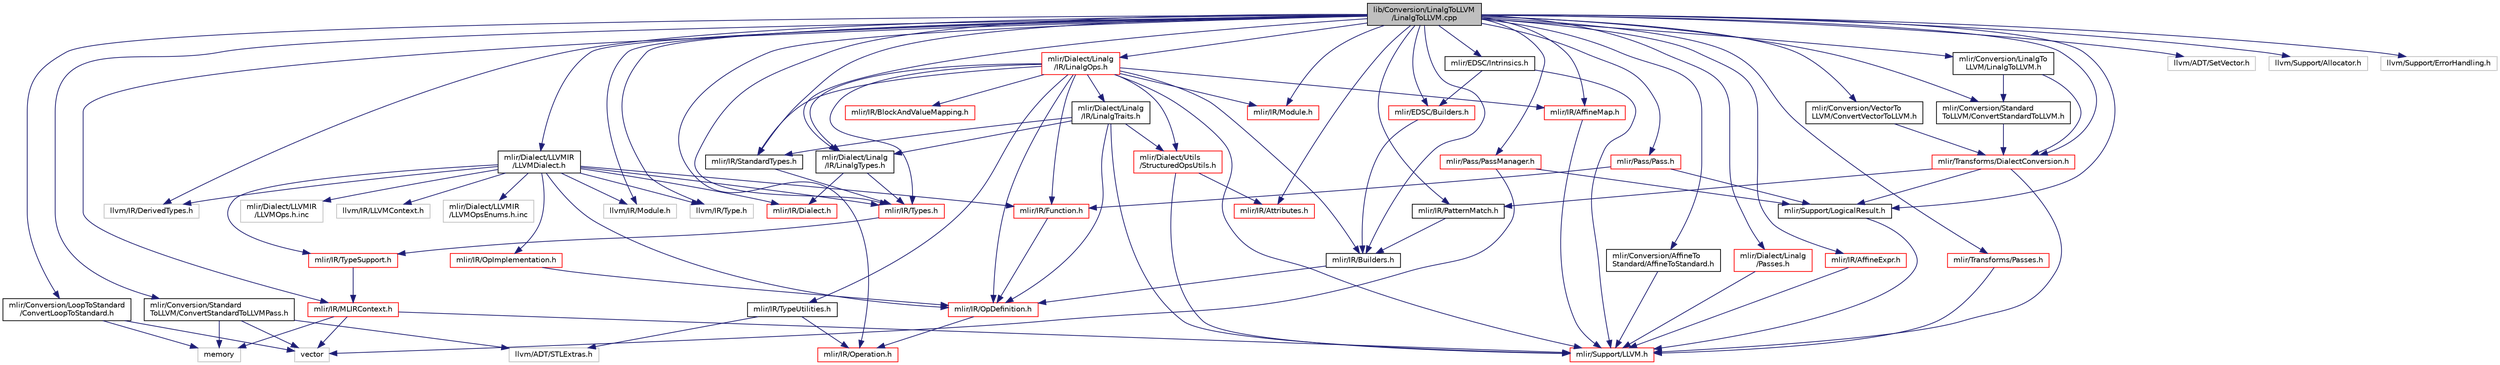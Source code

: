 digraph "lib/Conversion/LinalgToLLVM/LinalgToLLVM.cpp"
{
  bgcolor="transparent";
  edge [fontname="Helvetica",fontsize="10",labelfontname="Helvetica",labelfontsize="10"];
  node [fontname="Helvetica",fontsize="10",shape=record];
  Node0 [label="lib/Conversion/LinalgToLLVM\l/LinalgToLLVM.cpp",height=0.2,width=0.4,color="black", fillcolor="grey75", style="filled", fontcolor="black"];
  Node0 -> Node1 [color="midnightblue",fontsize="10",style="solid",fontname="Helvetica"];
  Node1 [label="mlir/Conversion/LinalgTo\lLLVM/LinalgToLLVM.h",height=0.2,width=0.4,color="black",URL="$LinalgToLLVM_8h.html"];
  Node1 -> Node2 [color="midnightblue",fontsize="10",style="solid",fontname="Helvetica"];
  Node2 [label="mlir/Conversion/Standard\lToLLVM/ConvertStandardToLLVM.h",height=0.2,width=0.4,color="black",URL="$ConvertStandardToLLVM_8h.html"];
  Node2 -> Node3 [color="midnightblue",fontsize="10",style="solid",fontname="Helvetica"];
  Node3 [label="mlir/Transforms/DialectConversion.h",height=0.2,width=0.4,color="red",URL="$DialectConversion_8h.html"];
  Node3 -> Node4 [color="midnightblue",fontsize="10",style="solid",fontname="Helvetica"];
  Node4 [label="mlir/IR/PatternMatch.h",height=0.2,width=0.4,color="black",URL="$PatternMatch_8h.html"];
  Node4 -> Node5 [color="midnightblue",fontsize="10",style="solid",fontname="Helvetica"];
  Node5 [label="mlir/IR/Builders.h",height=0.2,width=0.4,color="black",URL="$IR_2Builders_8h.html"];
  Node5 -> Node6 [color="midnightblue",fontsize="10",style="solid",fontname="Helvetica"];
  Node6 [label="mlir/IR/OpDefinition.h",height=0.2,width=0.4,color="red",URL="$OpDefinition_8h.html"];
  Node6 -> Node7 [color="midnightblue",fontsize="10",style="solid",fontname="Helvetica"];
  Node7 [label="mlir/IR/Operation.h",height=0.2,width=0.4,color="red",URL="$Operation_8h.html"];
  Node3 -> Node14 [color="midnightblue",fontsize="10",style="solid",fontname="Helvetica"];
  Node14 [label="mlir/Support/LLVM.h",height=0.2,width=0.4,color="red",URL="$LLVM_8h.html"];
  Node3 -> Node21 [color="midnightblue",fontsize="10",style="solid",fontname="Helvetica"];
  Node21 [label="mlir/Support/LogicalResult.h",height=0.2,width=0.4,color="black",URL="$LogicalResult_8h.html"];
  Node21 -> Node14 [color="midnightblue",fontsize="10",style="solid",fontname="Helvetica"];
  Node1 -> Node3 [color="midnightblue",fontsize="10",style="solid",fontname="Helvetica"];
  Node0 -> Node53 [color="midnightblue",fontsize="10",style="solid",fontname="Helvetica"];
  Node53 [label="mlir/Conversion/AffineTo\lStandard/AffineToStandard.h",height=0.2,width=0.4,color="black",URL="$AffineToStandard_8h.html"];
  Node53 -> Node14 [color="midnightblue",fontsize="10",style="solid",fontname="Helvetica"];
  Node0 -> Node54 [color="midnightblue",fontsize="10",style="solid",fontname="Helvetica"];
  Node54 [label="mlir/Conversion/LoopToStandard\l/ConvertLoopToStandard.h",height=0.2,width=0.4,color="black",URL="$ConvertLoopToStandard_8h.html"];
  Node54 -> Node18 [color="midnightblue",fontsize="10",style="solid",fontname="Helvetica"];
  Node18 [label="memory",height=0.2,width=0.4,color="grey75"];
  Node54 -> Node19 [color="midnightblue",fontsize="10",style="solid",fontname="Helvetica"];
  Node19 [label="vector",height=0.2,width=0.4,color="grey75"];
  Node0 -> Node2 [color="midnightblue",fontsize="10",style="solid",fontname="Helvetica"];
  Node0 -> Node55 [color="midnightblue",fontsize="10",style="solid",fontname="Helvetica"];
  Node55 [label="mlir/Conversion/Standard\lToLLVM/ConvertStandardToLLVMPass.h",height=0.2,width=0.4,color="black",URL="$ConvertStandardToLLVMPass_8h.html"];
  Node55 -> Node23 [color="midnightblue",fontsize="10",style="solid",fontname="Helvetica"];
  Node23 [label="llvm/ADT/STLExtras.h",height=0.2,width=0.4,color="grey75"];
  Node55 -> Node18 [color="midnightblue",fontsize="10",style="solid",fontname="Helvetica"];
  Node55 -> Node19 [color="midnightblue",fontsize="10",style="solid",fontname="Helvetica"];
  Node0 -> Node56 [color="midnightblue",fontsize="10",style="solid",fontname="Helvetica"];
  Node56 [label="mlir/Conversion/VectorTo\lLLVM/ConvertVectorToLLVM.h",height=0.2,width=0.4,color="black",URL="$ConvertVectorToLLVM_8h.html"];
  Node56 -> Node3 [color="midnightblue",fontsize="10",style="solid",fontname="Helvetica"];
  Node0 -> Node57 [color="midnightblue",fontsize="10",style="solid",fontname="Helvetica"];
  Node57 [label="mlir/Dialect/LLVMIR\l/LLVMDialect.h",height=0.2,width=0.4,color="black",URL="$LLVMDialect_8h.html"];
  Node57 -> Node58 [color="midnightblue",fontsize="10",style="solid",fontname="Helvetica"];
  Node58 [label="mlir/IR/Dialect.h",height=0.2,width=0.4,color="red",URL="$IR_2Dialect_8h.html"];
  Node57 -> Node59 [color="midnightblue",fontsize="10",style="solid",fontname="Helvetica"];
  Node59 [label="mlir/IR/Function.h",height=0.2,width=0.4,color="red",URL="$Function_8h.html"];
  Node59 -> Node6 [color="midnightblue",fontsize="10",style="solid",fontname="Helvetica"];
  Node57 -> Node6 [color="midnightblue",fontsize="10",style="solid",fontname="Helvetica"];
  Node57 -> Node65 [color="midnightblue",fontsize="10",style="solid",fontname="Helvetica"];
  Node65 [label="mlir/IR/OpImplementation.h",height=0.2,width=0.4,color="red",URL="$OpImplementation_8h.html"];
  Node65 -> Node6 [color="midnightblue",fontsize="10",style="solid",fontname="Helvetica"];
  Node57 -> Node12 [color="midnightblue",fontsize="10",style="solid",fontname="Helvetica"];
  Node12 [label="mlir/IR/TypeSupport.h",height=0.2,width=0.4,color="red",URL="$TypeSupport_8h.html"];
  Node12 -> Node13 [color="midnightblue",fontsize="10",style="solid",fontname="Helvetica"];
  Node13 [label="mlir/IR/MLIRContext.h",height=0.2,width=0.4,color="red",URL="$MLIRContext_8h.html"];
  Node13 -> Node14 [color="midnightblue",fontsize="10",style="solid",fontname="Helvetica"];
  Node13 -> Node18 [color="midnightblue",fontsize="10",style="solid",fontname="Helvetica"];
  Node13 -> Node19 [color="midnightblue",fontsize="10",style="solid",fontname="Helvetica"];
  Node57 -> Node11 [color="midnightblue",fontsize="10",style="solid",fontname="Helvetica"];
  Node11 [label="mlir/IR/Types.h",height=0.2,width=0.4,color="red",URL="$Types_8h.html"];
  Node11 -> Node12 [color="midnightblue",fontsize="10",style="solid",fontname="Helvetica"];
  Node57 -> Node70 [color="midnightblue",fontsize="10",style="solid",fontname="Helvetica"];
  Node70 [label="llvm/IR/DerivedTypes.h",height=0.2,width=0.4,color="grey75"];
  Node57 -> Node71 [color="midnightblue",fontsize="10",style="solid",fontname="Helvetica"];
  Node71 [label="llvm/IR/LLVMContext.h",height=0.2,width=0.4,color="grey75"];
  Node57 -> Node72 [color="midnightblue",fontsize="10",style="solid",fontname="Helvetica"];
  Node72 [label="llvm/IR/Module.h",height=0.2,width=0.4,color="grey75"];
  Node57 -> Node73 [color="midnightblue",fontsize="10",style="solid",fontname="Helvetica"];
  Node73 [label="llvm/IR/Type.h",height=0.2,width=0.4,color="grey75"];
  Node57 -> Node74 [color="midnightblue",fontsize="10",style="solid",fontname="Helvetica"];
  Node74 [label="mlir/Dialect/LLVMIR\l/LLVMOpsEnums.h.inc",height=0.2,width=0.4,color="grey75"];
  Node57 -> Node75 [color="midnightblue",fontsize="10",style="solid",fontname="Helvetica"];
  Node75 [label="mlir/Dialect/LLVMIR\l/LLVMOps.h.inc",height=0.2,width=0.4,color="grey75"];
  Node0 -> Node76 [color="midnightblue",fontsize="10",style="solid",fontname="Helvetica"];
  Node76 [label="mlir/Dialect/Linalg\l/IR/LinalgOps.h",height=0.2,width=0.4,color="red",URL="$LinalgOps_8h.html"];
  Node76 -> Node77 [color="midnightblue",fontsize="10",style="solid",fontname="Helvetica"];
  Node77 [label="mlir/Dialect/Linalg\l/IR/LinalgTraits.h",height=0.2,width=0.4,color="black",URL="$LinalgTraits_8h.html"];
  Node77 -> Node78 [color="midnightblue",fontsize="10",style="solid",fontname="Helvetica"];
  Node78 [label="mlir/Dialect/Linalg\l/IR/LinalgTypes.h",height=0.2,width=0.4,color="black",URL="$LinalgTypes_8h.html"];
  Node78 -> Node58 [color="midnightblue",fontsize="10",style="solid",fontname="Helvetica"];
  Node78 -> Node11 [color="midnightblue",fontsize="10",style="solid",fontname="Helvetica"];
  Node77 -> Node79 [color="midnightblue",fontsize="10",style="solid",fontname="Helvetica"];
  Node79 [label="mlir/Dialect/Utils\l/StructuredOpsUtils.h",height=0.2,width=0.4,color="red",URL="$StructuredOpsUtils_8h.html"];
  Node79 -> Node33 [color="midnightblue",fontsize="10",style="solid",fontname="Helvetica"];
  Node33 [label="mlir/IR/Attributes.h",height=0.2,width=0.4,color="red",URL="$Attributes_8h.html"];
  Node79 -> Node14 [color="midnightblue",fontsize="10",style="solid",fontname="Helvetica"];
  Node77 -> Node6 [color="midnightblue",fontsize="10",style="solid",fontname="Helvetica"];
  Node77 -> Node80 [color="midnightblue",fontsize="10",style="solid",fontname="Helvetica"];
  Node80 [label="mlir/IR/StandardTypes.h",height=0.2,width=0.4,color="black",URL="$StandardTypes_8h.html"];
  Node80 -> Node11 [color="midnightblue",fontsize="10",style="solid",fontname="Helvetica"];
  Node77 -> Node14 [color="midnightblue",fontsize="10",style="solid",fontname="Helvetica"];
  Node76 -> Node78 [color="midnightblue",fontsize="10",style="solid",fontname="Helvetica"];
  Node76 -> Node79 [color="midnightblue",fontsize="10",style="solid",fontname="Helvetica"];
  Node76 -> Node81 [color="midnightblue",fontsize="10",style="solid",fontname="Helvetica"];
  Node81 [label="mlir/IR/AffineMap.h",height=0.2,width=0.4,color="red",URL="$AffineMap_8h.html"];
  Node81 -> Node14 [color="midnightblue",fontsize="10",style="solid",fontname="Helvetica"];
  Node76 -> Node82 [color="midnightblue",fontsize="10",style="solid",fontname="Helvetica"];
  Node82 [label="mlir/IR/BlockAndValueMapping.h",height=0.2,width=0.4,color="red",URL="$BlockAndValueMapping_8h.html"];
  Node76 -> Node5 [color="midnightblue",fontsize="10",style="solid",fontname="Helvetica"];
  Node76 -> Node59 [color="midnightblue",fontsize="10",style="solid",fontname="Helvetica"];
  Node76 -> Node83 [color="midnightblue",fontsize="10",style="solid",fontname="Helvetica"];
  Node83 [label="mlir/IR/Module.h",height=0.2,width=0.4,color="red",URL="$Module_8h.html"];
  Node76 -> Node6 [color="midnightblue",fontsize="10",style="solid",fontname="Helvetica"];
  Node76 -> Node80 [color="midnightblue",fontsize="10",style="solid",fontname="Helvetica"];
  Node76 -> Node84 [color="midnightblue",fontsize="10",style="solid",fontname="Helvetica"];
  Node84 [label="mlir/IR/TypeUtilities.h",height=0.2,width=0.4,color="black",URL="$TypeUtilities_8h.html"];
  Node84 -> Node7 [color="midnightblue",fontsize="10",style="solid",fontname="Helvetica"];
  Node84 -> Node23 [color="midnightblue",fontsize="10",style="solid",fontname="Helvetica"];
  Node76 -> Node11 [color="midnightblue",fontsize="10",style="solid",fontname="Helvetica"];
  Node76 -> Node14 [color="midnightblue",fontsize="10",style="solid",fontname="Helvetica"];
  Node0 -> Node78 [color="midnightblue",fontsize="10",style="solid",fontname="Helvetica"];
  Node0 -> Node88 [color="midnightblue",fontsize="10",style="solid",fontname="Helvetica"];
  Node88 [label="mlir/Dialect/Linalg\l/Passes.h",height=0.2,width=0.4,color="red",URL="$Dialect_2Linalg_2Passes_8h.html"];
  Node88 -> Node14 [color="midnightblue",fontsize="10",style="solid",fontname="Helvetica"];
  Node0 -> Node89 [color="midnightblue",fontsize="10",style="solid",fontname="Helvetica"];
  Node89 [label="mlir/EDSC/Builders.h",height=0.2,width=0.4,color="red",URL="$EDSC_2Builders_8h.html"];
  Node89 -> Node5 [color="midnightblue",fontsize="10",style="solid",fontname="Helvetica"];
  Node0 -> Node100 [color="midnightblue",fontsize="10",style="solid",fontname="Helvetica"];
  Node100 [label="mlir/EDSC/Intrinsics.h",height=0.2,width=0.4,color="black",URL="$EDSC_2Intrinsics_8h.html"];
  Node100 -> Node89 [color="midnightblue",fontsize="10",style="solid",fontname="Helvetica"];
  Node100 -> Node14 [color="midnightblue",fontsize="10",style="solid",fontname="Helvetica"];
  Node0 -> Node101 [color="midnightblue",fontsize="10",style="solid",fontname="Helvetica"];
  Node101 [label="mlir/IR/AffineExpr.h",height=0.2,width=0.4,color="red",URL="$AffineExpr_8h.html"];
  Node101 -> Node14 [color="midnightblue",fontsize="10",style="solid",fontname="Helvetica"];
  Node0 -> Node81 [color="midnightblue",fontsize="10",style="solid",fontname="Helvetica"];
  Node0 -> Node33 [color="midnightblue",fontsize="10",style="solid",fontname="Helvetica"];
  Node0 -> Node5 [color="midnightblue",fontsize="10",style="solid",fontname="Helvetica"];
  Node0 -> Node13 [color="midnightblue",fontsize="10",style="solid",fontname="Helvetica"];
  Node0 -> Node83 [color="midnightblue",fontsize="10",style="solid",fontname="Helvetica"];
  Node0 -> Node7 [color="midnightblue",fontsize="10",style="solid",fontname="Helvetica"];
  Node0 -> Node4 [color="midnightblue",fontsize="10",style="solid",fontname="Helvetica"];
  Node0 -> Node80 [color="midnightblue",fontsize="10",style="solid",fontname="Helvetica"];
  Node0 -> Node11 [color="midnightblue",fontsize="10",style="solid",fontname="Helvetica"];
  Node0 -> Node102 [color="midnightblue",fontsize="10",style="solid",fontname="Helvetica"];
  Node102 [label="mlir/Pass/Pass.h",height=0.2,width=0.4,color="red",URL="$Pass_8h.html"];
  Node102 -> Node59 [color="midnightblue",fontsize="10",style="solid",fontname="Helvetica"];
  Node102 -> Node21 [color="midnightblue",fontsize="10",style="solid",fontname="Helvetica"];
  Node0 -> Node112 [color="midnightblue",fontsize="10",style="solid",fontname="Helvetica"];
  Node112 [label="mlir/Pass/PassManager.h",height=0.2,width=0.4,color="red",URL="$PassManager_8h.html"];
  Node112 -> Node21 [color="midnightblue",fontsize="10",style="solid",fontname="Helvetica"];
  Node112 -> Node19 [color="midnightblue",fontsize="10",style="solid",fontname="Helvetica"];
  Node0 -> Node21 [color="midnightblue",fontsize="10",style="solid",fontname="Helvetica"];
  Node0 -> Node3 [color="midnightblue",fontsize="10",style="solid",fontname="Helvetica"];
  Node0 -> Node116 [color="midnightblue",fontsize="10",style="solid",fontname="Helvetica"];
  Node116 [label="mlir/Transforms/Passes.h",height=0.2,width=0.4,color="red",URL="$Transforms_2Passes_8h.html"];
  Node116 -> Node14 [color="midnightblue",fontsize="10",style="solid",fontname="Helvetica"];
  Node0 -> Node118 [color="midnightblue",fontsize="10",style="solid",fontname="Helvetica"];
  Node118 [label="llvm/ADT/SetVector.h",height=0.2,width=0.4,color="grey75"];
  Node0 -> Node70 [color="midnightblue",fontsize="10",style="solid",fontname="Helvetica"];
  Node0 -> Node72 [color="midnightblue",fontsize="10",style="solid",fontname="Helvetica"];
  Node0 -> Node73 [color="midnightblue",fontsize="10",style="solid",fontname="Helvetica"];
  Node0 -> Node27 [color="midnightblue",fontsize="10",style="solid",fontname="Helvetica"];
  Node27 [label="llvm/Support/Allocator.h",height=0.2,width=0.4,color="grey75"];
  Node0 -> Node119 [color="midnightblue",fontsize="10",style="solid",fontname="Helvetica"];
  Node119 [label="llvm/Support/ErrorHandling.h",height=0.2,width=0.4,color="grey75"];
}
